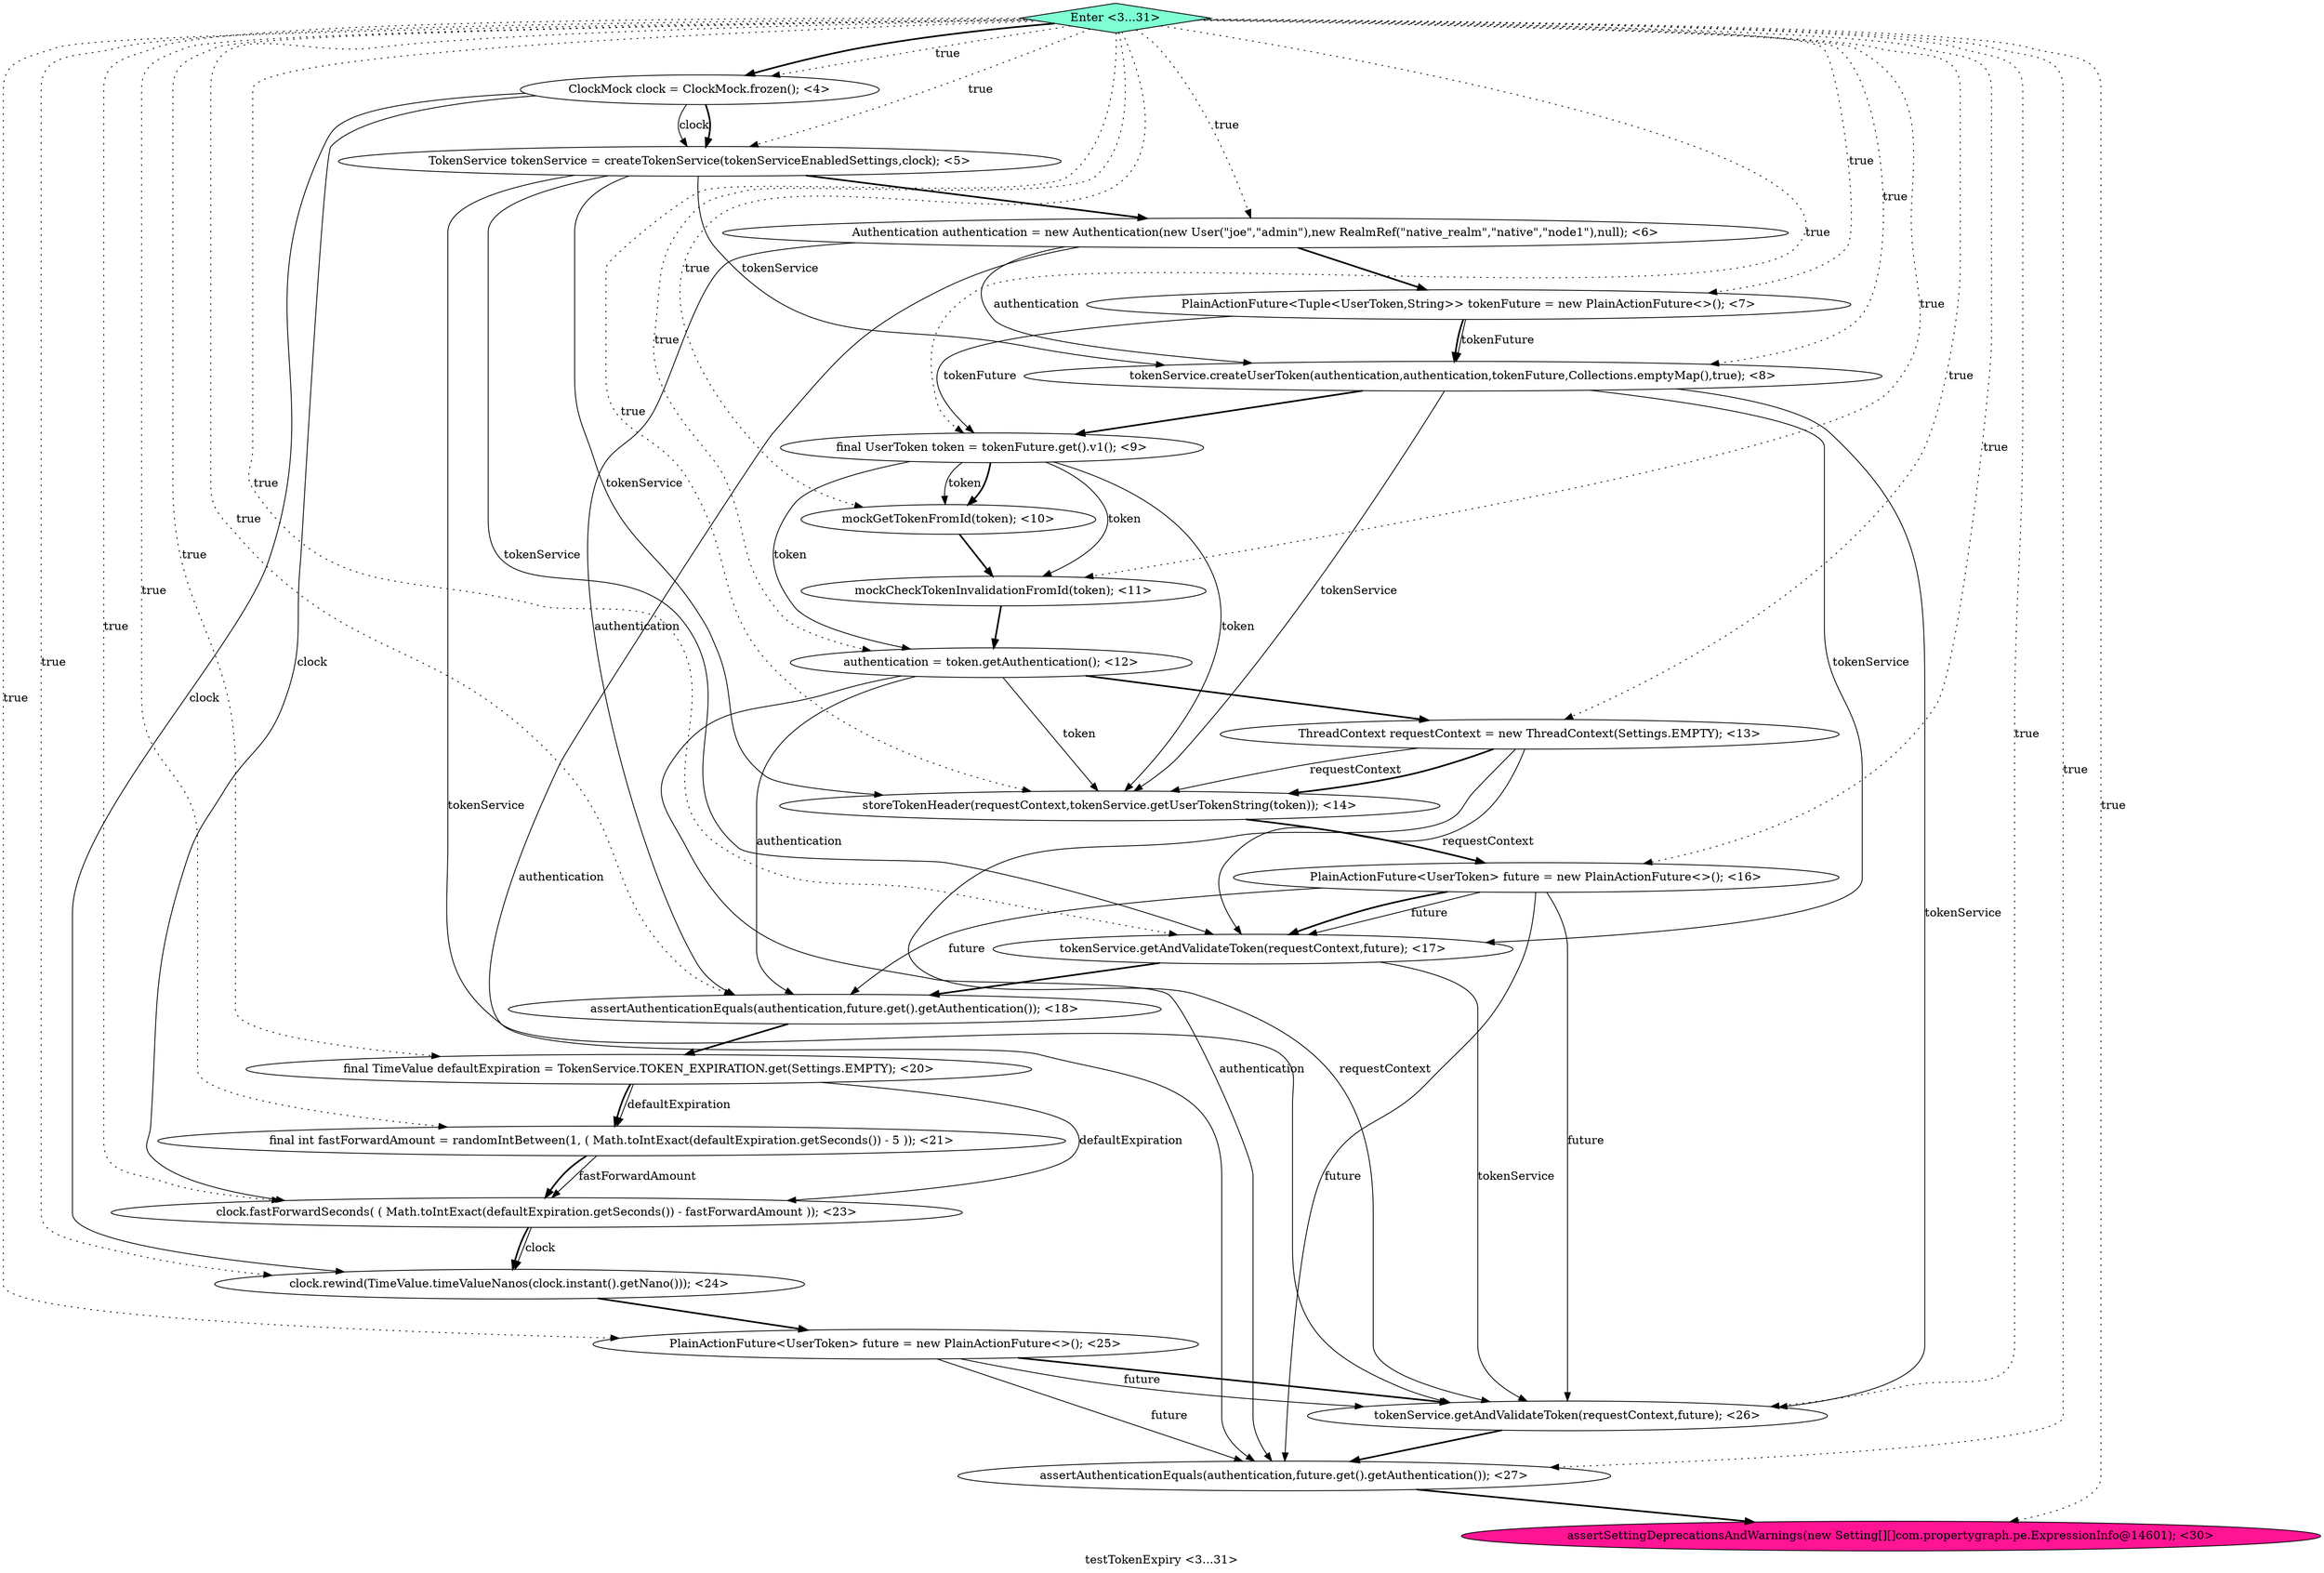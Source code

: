 digraph PDG {
label = "testTokenExpiry <3...31>";
0.19 [style = filled, label = "tokenService.getAndValidateToken(requestContext,future); <26>", fillcolor = white, shape = ellipse];
0.4 [style = filled, label = "tokenService.createUserToken(authentication,authentication,tokenFuture,Collections.emptyMap(),true); <8>", fillcolor = white, shape = ellipse];
0.5 [style = filled, label = "final UserToken token = tokenFuture.get().v1(); <9>", fillcolor = white, shape = ellipse];
0.16 [style = filled, label = "clock.fastForwardSeconds( ( Math.toIntExact(defaultExpiration.getSeconds()) - fastForwardAmount )); <23>", fillcolor = white, shape = ellipse];
0.20 [style = filled, label = "assertAuthenticationEquals(authentication,future.get().getAuthentication()); <27>", fillcolor = white, shape = ellipse];
0.11 [style = filled, label = "PlainActionFuture<UserToken> future = new PlainActionFuture<>(); <16>", fillcolor = white, shape = ellipse];
0.13 [style = filled, label = "assertAuthenticationEquals(authentication,future.get().getAuthentication()); <18>", fillcolor = white, shape = ellipse];
0.17 [style = filled, label = "clock.rewind(TimeValue.timeValueNanos(clock.instant().getNano())); <24>", fillcolor = white, shape = ellipse];
0.0 [style = filled, label = "ClockMock clock = ClockMock.frozen(); <4>", fillcolor = white, shape = ellipse];
0.18 [style = filled, label = "PlainActionFuture<UserToken> future = new PlainActionFuture<>(); <25>", fillcolor = white, shape = ellipse];
0.9 [style = filled, label = "ThreadContext requestContext = new ThreadContext(Settings.EMPTY); <13>", fillcolor = white, shape = ellipse];
0.2 [style = filled, label = "Authentication authentication = new Authentication(new User(\"joe\",\"admin\"),new RealmRef(\"native_realm\",\"native\",\"node1\"),null); <6>", fillcolor = white, shape = ellipse];
0.12 [style = filled, label = "tokenService.getAndValidateToken(requestContext,future); <17>", fillcolor = white, shape = ellipse];
0.21 [style = filled, label = "assertSettingDeprecationsAndWarnings(new Setting[][]com.propertygraph.pe.ExpressionInfo@14601); <30>", fillcolor = deeppink, shape = ellipse];
0.15 [style = filled, label = "final int fastForwardAmount = randomIntBetween(1, ( Math.toIntExact(defaultExpiration.getSeconds()) - 5 )); <21>", fillcolor = white, shape = ellipse];
0.1 [style = filled, label = "TokenService tokenService = createTokenService(tokenServiceEnabledSettings,clock); <5>", fillcolor = white, shape = ellipse];
0.3 [style = filled, label = "PlainActionFuture<Tuple<UserToken,String>> tokenFuture = new PlainActionFuture<>(); <7>", fillcolor = white, shape = ellipse];
0.8 [style = filled, label = "authentication = token.getAuthentication(); <12>", fillcolor = white, shape = ellipse];
0.6 [style = filled, label = "mockGetTokenFromId(token); <10>", fillcolor = white, shape = ellipse];
0.7 [style = filled, label = "mockCheckTokenInvalidationFromId(token); <11>", fillcolor = white, shape = ellipse];
0.14 [style = filled, label = "final TimeValue defaultExpiration = TokenService.TOKEN_EXPIRATION.get(Settings.EMPTY); <20>", fillcolor = white, shape = ellipse];
0.10 [style = filled, label = "storeTokenHeader(requestContext,tokenService.getUserTokenString(token)); <14>", fillcolor = white, shape = ellipse];
0.22 [style = filled, label = "Enter <3...31>", fillcolor = aquamarine, shape = diamond];
0.0 -> 0.1 [style = solid, label="clock"];
0.0 -> 0.1 [style = bold, label=""];
0.0 -> 0.16 [style = solid, label="clock"];
0.0 -> 0.17 [style = solid, label="clock"];
0.1 -> 0.2 [style = bold, label=""];
0.1 -> 0.4 [style = solid, label="tokenService"];
0.1 -> 0.10 [style = solid, label="tokenService"];
0.1 -> 0.12 [style = solid, label="tokenService"];
0.1 -> 0.19 [style = solid, label="tokenService"];
0.2 -> 0.3 [style = bold, label=""];
0.2 -> 0.4 [style = solid, label="authentication"];
0.2 -> 0.13 [style = solid, label="authentication"];
0.2 -> 0.20 [style = solid, label="authentication"];
0.3 -> 0.4 [style = solid, label="tokenFuture"];
0.3 -> 0.4 [style = bold, label=""];
0.3 -> 0.5 [style = solid, label="tokenFuture"];
0.4 -> 0.5 [style = bold, label=""];
0.4 -> 0.10 [style = solid, label="tokenService"];
0.4 -> 0.12 [style = solid, label="tokenService"];
0.4 -> 0.19 [style = solid, label="tokenService"];
0.5 -> 0.6 [style = solid, label="token"];
0.5 -> 0.6 [style = bold, label=""];
0.5 -> 0.7 [style = solid, label="token"];
0.5 -> 0.8 [style = solid, label="token"];
0.5 -> 0.10 [style = solid, label="token"];
0.6 -> 0.7 [style = bold, label=""];
0.7 -> 0.8 [style = bold, label=""];
0.8 -> 0.9 [style = bold, label=""];
0.8 -> 0.10 [style = solid, label="token"];
0.8 -> 0.13 [style = solid, label="authentication"];
0.8 -> 0.20 [style = solid, label="authentication"];
0.9 -> 0.10 [style = solid, label="requestContext"];
0.9 -> 0.10 [style = bold, label=""];
0.9 -> 0.12 [style = solid, label="requestContext"];
0.9 -> 0.19 [style = solid, label="requestContext"];
0.10 -> 0.11 [style = bold, label=""];
0.11 -> 0.12 [style = solid, label="future"];
0.11 -> 0.12 [style = bold, label=""];
0.11 -> 0.13 [style = solid, label="future"];
0.11 -> 0.19 [style = solid, label="future"];
0.11 -> 0.20 [style = solid, label="future"];
0.12 -> 0.13 [style = bold, label=""];
0.12 -> 0.19 [style = solid, label="tokenService"];
0.13 -> 0.14 [style = bold, label=""];
0.14 -> 0.15 [style = solid, label="defaultExpiration"];
0.14 -> 0.15 [style = bold, label=""];
0.14 -> 0.16 [style = solid, label="defaultExpiration"];
0.15 -> 0.16 [style = solid, label="fastForwardAmount"];
0.15 -> 0.16 [style = bold, label=""];
0.16 -> 0.17 [style = solid, label="clock"];
0.16 -> 0.17 [style = bold, label=""];
0.17 -> 0.18 [style = bold, label=""];
0.18 -> 0.19 [style = solid, label="future"];
0.18 -> 0.19 [style = bold, label=""];
0.18 -> 0.20 [style = solid, label="future"];
0.19 -> 0.20 [style = bold, label=""];
0.20 -> 0.21 [style = bold, label=""];
0.22 -> 0.0 [style = dotted, label="true"];
0.22 -> 0.0 [style = bold, label=""];
0.22 -> 0.1 [style = dotted, label="true"];
0.22 -> 0.2 [style = dotted, label="true"];
0.22 -> 0.3 [style = dotted, label="true"];
0.22 -> 0.4 [style = dotted, label="true"];
0.22 -> 0.5 [style = dotted, label="true"];
0.22 -> 0.6 [style = dotted, label="true"];
0.22 -> 0.7 [style = dotted, label="true"];
0.22 -> 0.8 [style = dotted, label="true"];
0.22 -> 0.9 [style = dotted, label="true"];
0.22 -> 0.10 [style = dotted, label="true"];
0.22 -> 0.11 [style = dotted, label="true"];
0.22 -> 0.12 [style = dotted, label="true"];
0.22 -> 0.13 [style = dotted, label="true"];
0.22 -> 0.14 [style = dotted, label="true"];
0.22 -> 0.15 [style = dotted, label="true"];
0.22 -> 0.16 [style = dotted, label="true"];
0.22 -> 0.17 [style = dotted, label="true"];
0.22 -> 0.18 [style = dotted, label="true"];
0.22 -> 0.19 [style = dotted, label="true"];
0.22 -> 0.20 [style = dotted, label="true"];
0.22 -> 0.21 [style = dotted, label="true"];
}
